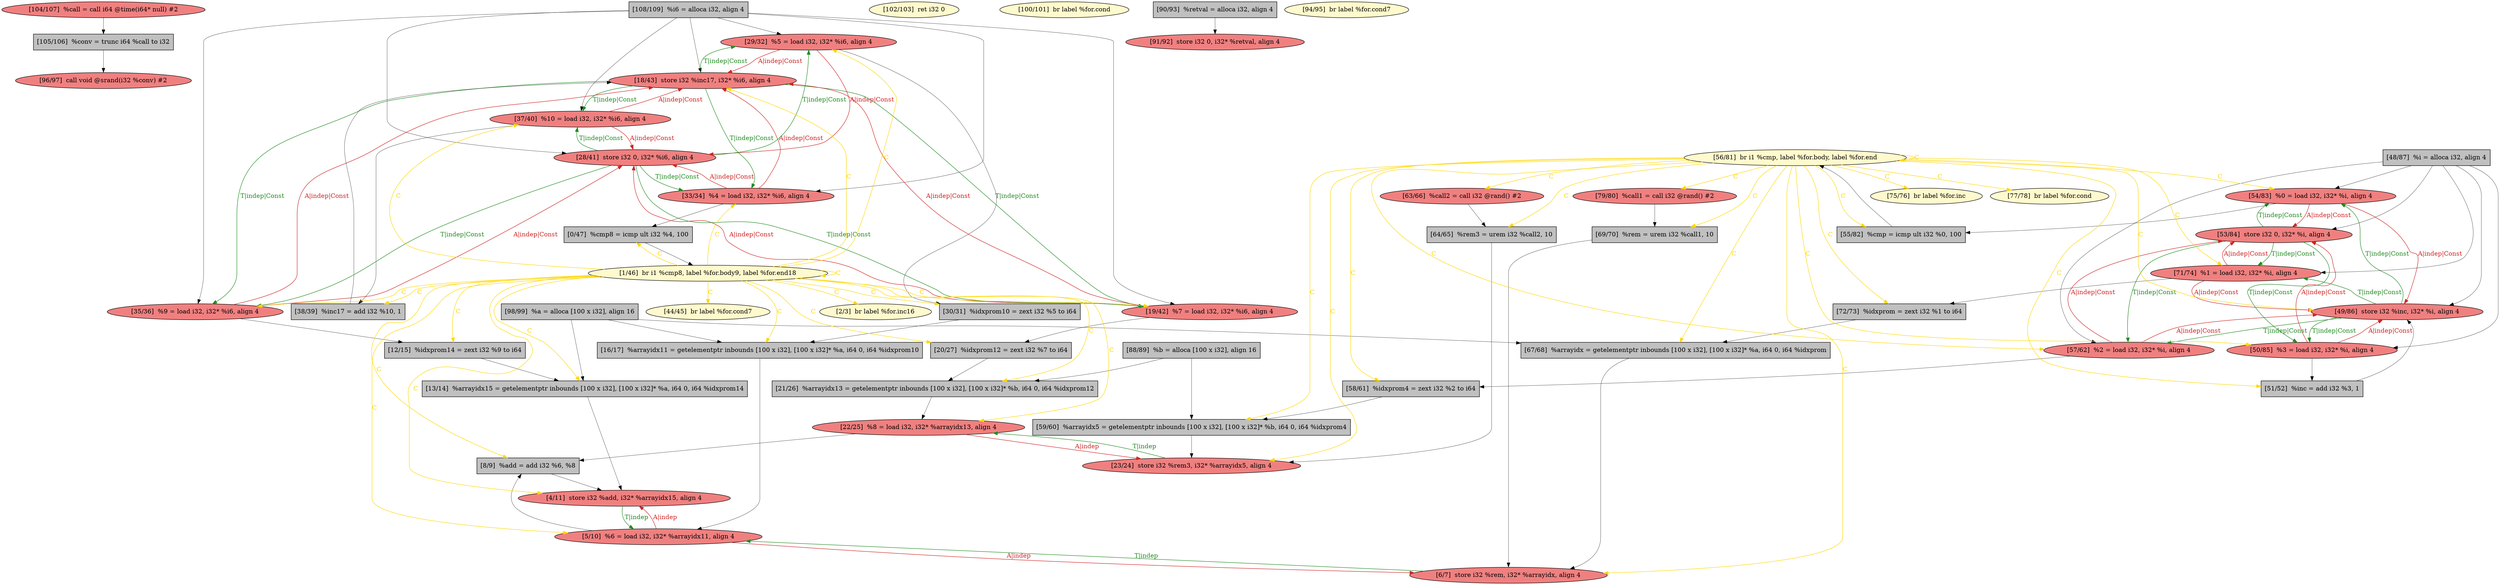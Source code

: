 
digraph G {


node108 [fillcolor=grey,label="[105/106]  %conv = trunc i64 %call to i32",shape=rectangle,style=filled ]
node106 [fillcolor=grey,label="[108/109]  %i6 = alloca i32, align 4",shape=rectangle,style=filled ]
node105 [fillcolor=grey,label="[13/14]  %arrayidx15 = getelementptr inbounds [100 x i32], [100 x i32]* %a, i64 0, i64 %idxprom14",shape=rectangle,style=filled ]
node103 [fillcolor=grey,label="[69/70]  %rem = urem i32 %call1, 10",shape=rectangle,style=filled ]
node101 [fillcolor=lightcoral,label="[53/84]  store i32 0, i32* %i, align 4",shape=ellipse,style=filled ]
node100 [fillcolor=lemonchiffon,label="[102/103]  ret i32 0",shape=ellipse,style=filled ]
node99 [fillcolor=lightcoral,label="[4/11]  store i32 %add, i32* %arrayidx15, align 4",shape=ellipse,style=filled ]
node94 [fillcolor=grey,label="[8/9]  %add = add i32 %6, %8",shape=rectangle,style=filled ]
node92 [fillcolor=grey,label="[98/99]  %a = alloca [100 x i32], align 16",shape=rectangle,style=filled ]
node107 [fillcolor=grey,label="[58/61]  %idxprom4 = zext i32 %2 to i64",shape=rectangle,style=filled ]
node97 [fillcolor=lightcoral,label="[63/66]  %call2 = call i32 @rand() #2",shape=ellipse,style=filled ]
node91 [fillcolor=grey,label="[20/27]  %idxprom12 = zext i32 %7 to i64",shape=rectangle,style=filled ]
node102 [fillcolor=lightcoral,label="[104/107]  %call = call i64 @time(i64* null) #2",shape=ellipse,style=filled ]
node70 [fillcolor=grey,label="[72/73]  %idxprom = zext i32 %1 to i64",shape=rectangle,style=filled ]
node82 [fillcolor=lightcoral,label="[29/32]  %5 = load i32, i32* %i6, align 4",shape=ellipse,style=filled ]
node96 [fillcolor=lemonchiffon,label="[100/101]  br label %for.cond",shape=ellipse,style=filled ]
node67 [fillcolor=grey,label="[64/65]  %rem3 = urem i32 %call2, 10",shape=rectangle,style=filled ]
node66 [fillcolor=grey,label="[16/17]  %arrayidx11 = getelementptr inbounds [100 x i32], [100 x i32]* %a, i64 0, i64 %idxprom10",shape=rectangle,style=filled ]
node55 [fillcolor=grey,label="[0/47]  %cmp8 = icmp ult i32 %4, 100",shape=rectangle,style=filled ]
node95 [fillcolor=lightcoral,label="[54/83]  %0 = load i32, i32* %i, align 4",shape=ellipse,style=filled ]
node65 [fillcolor=lightcoral,label="[49/86]  store i32 %inc, i32* %i, align 4",shape=ellipse,style=filled ]
node62 [fillcolor=lightcoral,label="[50/85]  %3 = load i32, i32* %i, align 4",shape=ellipse,style=filled ]
node68 [fillcolor=lightcoral,label="[6/7]  store i32 %rem, i32* %arrayidx, align 4",shape=ellipse,style=filled ]
node64 [fillcolor=lightcoral,label="[57/62]  %2 = load i32, i32* %i, align 4",shape=ellipse,style=filled ]
node73 [fillcolor=lightcoral,label="[35/36]  %9 = load i32, i32* %i6, align 4",shape=ellipse,style=filled ]
node63 [fillcolor=grey,label="[90/93]  %retval = alloca i32, align 4",shape=rectangle,style=filled ]
node72 [fillcolor=lemonchiffon,label="[94/95]  br label %for.cond7",shape=ellipse,style=filled ]
node61 [fillcolor=lightcoral,label="[71/74]  %1 = load i32, i32* %i, align 4",shape=ellipse,style=filled ]
node79 [fillcolor=lightcoral,label="[18/43]  store i32 %inc17, i32* %i6, align 4",shape=ellipse,style=filled ]
node80 [fillcolor=grey,label="[12/15]  %idxprom14 = zext i32 %9 to i64",shape=rectangle,style=filled ]
node57 [fillcolor=grey,label="[48/87]  %i = alloca i32, align 4",shape=rectangle,style=filled ]
node104 [fillcolor=lemonchiffon,label="[75/76]  br label %for.inc",shape=ellipse,style=filled ]
node58 [fillcolor=lemonchiffon,label="[77/78]  br label %for.cond",shape=ellipse,style=filled ]
node87 [fillcolor=lemonchiffon,label="[56/81]  br i1 %cmp, label %for.body, label %for.end",shape=ellipse,style=filled ]
node59 [fillcolor=grey,label="[51/52]  %inc = add i32 %3, 1",shape=rectangle,style=filled ]
node98 [fillcolor=lightcoral,label="[23/24]  store i32 %rem3, i32* %arrayidx5, align 4",shape=ellipse,style=filled ]
node77 [fillcolor=grey,label="[30/31]  %idxprom10 = zext i32 %5 to i64",shape=rectangle,style=filled ]
node60 [fillcolor=grey,label="[88/89]  %b = alloca [100 x i32], align 16",shape=rectangle,style=filled ]
node71 [fillcolor=lightcoral,label="[91/92]  store i32 0, i32* %retval, align 4",shape=ellipse,style=filled ]
node109 [fillcolor=grey,label="[59/60]  %arrayidx5 = getelementptr inbounds [100 x i32], [100 x i32]* %b, i64 0, i64 %idxprom4",shape=rectangle,style=filled ]
node74 [fillcolor=lightcoral,label="[79/80]  %call1 = call i32 @rand() #2",shape=ellipse,style=filled ]
node90 [fillcolor=grey,label="[38/39]  %inc17 = add i32 %10, 1",shape=rectangle,style=filled ]
node86 [fillcolor=lemonchiffon,label="[44/45]  br label %for.cond7",shape=ellipse,style=filled ]
node75 [fillcolor=grey,label="[55/82]  %cmp = icmp ult i32 %0, 100",shape=rectangle,style=filled ]
node56 [fillcolor=lightcoral,label="[33/34]  %4 = load i32, i32* %i6, align 4",shape=ellipse,style=filled ]
node76 [fillcolor=lightcoral,label="[5/10]  %6 = load i32, i32* %arrayidx11, align 4",shape=ellipse,style=filled ]
node78 [fillcolor=lightcoral,label="[19/42]  %7 = load i32, i32* %i6, align 4",shape=ellipse,style=filled ]
node69 [fillcolor=grey,label="[67/68]  %arrayidx = getelementptr inbounds [100 x i32], [100 x i32]* %a, i64 0, i64 %idxprom",shape=rectangle,style=filled ]
node81 [fillcolor=lightcoral,label="[22/25]  %8 = load i32, i32* %arrayidx13, align 4",shape=ellipse,style=filled ]
node84 [fillcolor=grey,label="[21/26]  %arrayidx13 = getelementptr inbounds [100 x i32], [100 x i32]* %b, i64 0, i64 %idxprom12",shape=rectangle,style=filled ]
node83 [fillcolor=lemonchiffon,label="[2/3]  br label %for.inc16",shape=ellipse,style=filled ]
node85 [fillcolor=lightcoral,label="[96/97]  call void @srand(i32 %conv) #2",shape=ellipse,style=filled ]
node93 [fillcolor=lightcoral,label="[37/40]  %10 = load i32, i32* %i6, align 4",shape=ellipse,style=filled ]
node88 [fillcolor=lightcoral,label="[28/41]  store i32 0, i32* %i6, align 4",shape=ellipse,style=filled ]
node89 [fillcolor=lemonchiffon,label="[1/46]  br i1 %cmp8, label %for.body9, label %for.end18",shape=ellipse,style=filled ]

node88->node82 [style=solid,color=forestgreen,label="T|indep|Const",penwidth=1.0,fontcolor=forestgreen ]
node82->node88 [style=solid,color=firebrick3,label="A|indep|Const",penwidth=1.0,fontcolor=firebrick3 ]
node87->node70 [style=solid,color=gold,label="C",penwidth=1.0,fontcolor=gold ]
node65->node95 [style=solid,color=forestgreen,label="T|indep|Const",penwidth=1.0,fontcolor=forestgreen ]
node73->node80 [style=solid,color=black,label="",penwidth=0.5,fontcolor=black ]
node99->node76 [style=solid,color=forestgreen,label="T|indep",penwidth=1.0,fontcolor=forestgreen ]
node101->node95 [style=solid,color=forestgreen,label="T|indep|Const",penwidth=1.0,fontcolor=forestgreen ]
node93->node79 [style=solid,color=firebrick3,label="A|indep|Const",penwidth=1.0,fontcolor=firebrick3 ]
node93->node90 [style=solid,color=black,label="",penwidth=0.5,fontcolor=black ]
node64->node107 [style=solid,color=black,label="",penwidth=0.5,fontcolor=black ]
node64->node101 [style=solid,color=firebrick3,label="A|indep|Const",penwidth=1.0,fontcolor=firebrick3 ]
node87->node74 [style=solid,color=gold,label="C",penwidth=1.0,fontcolor=gold ]
node103->node68 [style=solid,color=black,label="",penwidth=0.5,fontcolor=black ]
node65->node64 [style=solid,color=forestgreen,label="T|indep|Const",penwidth=1.0,fontcolor=forestgreen ]
node74->node103 [style=solid,color=black,label="",penwidth=0.5,fontcolor=black ]
node68->node76 [style=solid,color=forestgreen,label="T|indep",penwidth=1.0,fontcolor=forestgreen ]
node87->node75 [style=solid,color=gold,label="C",penwidth=1.0,fontcolor=gold ]
node79->node82 [style=solid,color=forestgreen,label="T|indep|Const",penwidth=1.0,fontcolor=forestgreen ]
node82->node79 [style=solid,color=firebrick3,label="A|indep|Const",penwidth=1.0,fontcolor=firebrick3 ]
node81->node94 [style=solid,color=black,label="",penwidth=0.5,fontcolor=black ]
node102->node108 [style=solid,color=black,label="",penwidth=0.5,fontcolor=black ]
node89->node77 [style=solid,color=gold,label="C",penwidth=1.0,fontcolor=gold ]
node106->node56 [style=solid,color=black,label="",penwidth=0.5,fontcolor=black ]
node81->node98 [style=solid,color=firebrick3,label="A|indep",penwidth=1.0,fontcolor=firebrick3 ]
node98->node81 [style=solid,color=forestgreen,label="T|indep",penwidth=1.0,fontcolor=forestgreen ]
node101->node64 [style=solid,color=forestgreen,label="T|indep|Const",penwidth=1.0,fontcolor=forestgreen ]
node75->node87 [style=solid,color=black,label="",penwidth=0.5,fontcolor=black ]
node106->node73 [style=solid,color=black,label="",penwidth=0.5,fontcolor=black ]
node87->node95 [style=solid,color=gold,label="C",penwidth=1.0,fontcolor=gold ]
node61->node65 [style=solid,color=firebrick3,label="A|indep|Const",penwidth=1.0,fontcolor=firebrick3 ]
node59->node65 [style=solid,color=black,label="",penwidth=0.5,fontcolor=black ]
node65->node61 [style=solid,color=forestgreen,label="T|indep|Const",penwidth=1.0,fontcolor=forestgreen ]
node57->node101 [style=solid,color=black,label="",penwidth=0.5,fontcolor=black ]
node89->node78 [style=solid,color=gold,label="C",penwidth=1.0,fontcolor=gold ]
node89->node55 [style=solid,color=gold,label="C",penwidth=1.0,fontcolor=gold ]
node89->node89 [style=solid,color=gold,label="C",penwidth=1.0,fontcolor=gold ]
node87->node97 [style=solid,color=gold,label="C",penwidth=1.0,fontcolor=gold ]
node79->node73 [style=solid,color=forestgreen,label="T|indep|Const",penwidth=1.0,fontcolor=forestgreen ]
node73->node88 [style=solid,color=firebrick3,label="A|indep|Const",penwidth=1.0,fontcolor=firebrick3 ]
node92->node105 [style=solid,color=black,label="",penwidth=0.5,fontcolor=black ]
node89->node76 [style=solid,color=gold,label="C",penwidth=1.0,fontcolor=gold ]
node76->node99 [style=solid,color=firebrick3,label="A|indep",penwidth=1.0,fontcolor=firebrick3 ]
node95->node101 [style=solid,color=firebrick3,label="A|indep|Const",penwidth=1.0,fontcolor=firebrick3 ]
node77->node66 [style=solid,color=black,label="",penwidth=0.5,fontcolor=black ]
node89->node91 [style=solid,color=gold,label="C",penwidth=1.0,fontcolor=gold ]
node56->node79 [style=solid,color=firebrick3,label="A|indep|Const",penwidth=1.0,fontcolor=firebrick3 ]
node89->node81 [style=solid,color=gold,label="C",penwidth=1.0,fontcolor=gold ]
node95->node65 [style=solid,color=firebrick3,label="A|indep|Const",penwidth=1.0,fontcolor=firebrick3 ]
node87->node68 [style=solid,color=gold,label="C",penwidth=1.0,fontcolor=gold ]
node61->node70 [style=solid,color=black,label="",penwidth=0.5,fontcolor=black ]
node55->node89 [style=solid,color=black,label="",penwidth=0.5,fontcolor=black ]
node89->node80 [style=solid,color=gold,label="C",penwidth=1.0,fontcolor=gold ]
node89->node105 [style=solid,color=gold,label="C",penwidth=1.0,fontcolor=gold ]
node67->node98 [style=solid,color=black,label="",penwidth=0.5,fontcolor=black ]
node89->node83 [style=solid,color=gold,label="C",penwidth=1.0,fontcolor=gold ]
node79->node78 [style=solid,color=forestgreen,label="T|indep|Const",penwidth=1.0,fontcolor=forestgreen ]
node89->node84 [style=solid,color=gold,label="C",penwidth=1.0,fontcolor=gold ]
node89->node73 [style=solid,color=gold,label="C",penwidth=1.0,fontcolor=gold ]
node87->node98 [style=solid,color=gold,label="C",penwidth=1.0,fontcolor=gold ]
node87->node61 [style=solid,color=gold,label="C",penwidth=1.0,fontcolor=gold ]
node87->node104 [style=solid,color=gold,label="C",penwidth=1.0,fontcolor=gold ]
node79->node56 [style=solid,color=forestgreen,label="T|indep|Const",penwidth=1.0,fontcolor=forestgreen ]
node87->node69 [style=solid,color=gold,label="C",penwidth=1.0,fontcolor=gold ]
node87->node65 [style=solid,color=gold,label="C",penwidth=1.0,fontcolor=gold ]
node87->node67 [style=solid,color=gold,label="C",penwidth=1.0,fontcolor=gold ]
node60->node109 [style=solid,color=black,label="",penwidth=0.5,fontcolor=black ]
node70->node69 [style=solid,color=black,label="",penwidth=0.5,fontcolor=black ]
node101->node62 [style=solid,color=forestgreen,label="T|indep|Const",penwidth=1.0,fontcolor=forestgreen ]
node73->node79 [style=solid,color=firebrick3,label="A|indep|Const",penwidth=1.0,fontcolor=firebrick3 ]
node62->node65 [style=solid,color=firebrick3,label="A|indep|Const",penwidth=1.0,fontcolor=firebrick3 ]
node87->node58 [style=solid,color=gold,label="C",penwidth=1.0,fontcolor=gold ]
node87->node62 [style=solid,color=gold,label="C",penwidth=1.0,fontcolor=gold ]
node106->node79 [style=solid,color=black,label="",penwidth=0.5,fontcolor=black ]
node88->node78 [style=solid,color=forestgreen,label="T|indep|Const",penwidth=1.0,fontcolor=forestgreen ]
node61->node101 [style=solid,color=firebrick3,label="A|indep|Const",penwidth=1.0,fontcolor=firebrick3 ]
node88->node73 [style=solid,color=forestgreen,label="T|indep|Const",penwidth=1.0,fontcolor=forestgreen ]
node93->node88 [style=solid,color=firebrick3,label="A|indep|Const",penwidth=1.0,fontcolor=firebrick3 ]
node89->node56 [style=solid,color=gold,label="C",penwidth=1.0,fontcolor=gold ]
node89->node79 [style=solid,color=gold,label="C",penwidth=1.0,fontcolor=gold ]
node106->node93 [style=solid,color=black,label="",penwidth=0.5,fontcolor=black ]
node89->node99 [style=solid,color=gold,label="C",penwidth=1.0,fontcolor=gold ]
node57->node64 [style=solid,color=black,label="",penwidth=0.5,fontcolor=black ]
node65->node62 [style=solid,color=forestgreen,label="T|indep|Const",penwidth=1.0,fontcolor=forestgreen ]
node69->node68 [style=solid,color=black,label="",penwidth=0.5,fontcolor=black ]
node95->node75 [style=solid,color=black,label="",penwidth=0.5,fontcolor=black ]
node106->node88 [style=solid,color=black,label="",penwidth=0.5,fontcolor=black ]
node88->node56 [style=solid,color=forestgreen,label="T|indep|Const",penwidth=1.0,fontcolor=forestgreen ]
node60->node84 [style=solid,color=black,label="",penwidth=0.5,fontcolor=black ]
node108->node85 [style=solid,color=black,label="",penwidth=0.5,fontcolor=black ]
node92->node69 [style=solid,color=black,label="",penwidth=0.5,fontcolor=black ]
node62->node59 [style=solid,color=black,label="",penwidth=0.5,fontcolor=black ]
node87->node109 [style=solid,color=gold,label="C",penwidth=1.0,fontcolor=gold ]
node97->node67 [style=solid,color=black,label="",penwidth=0.5,fontcolor=black ]
node106->node78 [style=solid,color=black,label="",penwidth=0.5,fontcolor=black ]
node89->node93 [style=solid,color=gold,label="C",penwidth=1.0,fontcolor=gold ]
node84->node81 [style=solid,color=black,label="",penwidth=0.5,fontcolor=black ]
node79->node93 [style=solid,color=forestgreen,label="T|indep|Const",penwidth=1.0,fontcolor=forestgreen ]
node89->node94 [style=solid,color=gold,label="C",penwidth=1.0,fontcolor=gold ]
node56->node88 [style=solid,color=firebrick3,label="A|indep|Const",penwidth=1.0,fontcolor=firebrick3 ]
node62->node101 [style=solid,color=firebrick3,label="A|indep|Const",penwidth=1.0,fontcolor=firebrick3 ]
node107->node109 [style=solid,color=black,label="",penwidth=0.5,fontcolor=black ]
node87->node87 [style=solid,color=gold,label="C",penwidth=1.0,fontcolor=gold ]
node92->node66 [style=solid,color=black,label="",penwidth=0.5,fontcolor=black ]
node78->node91 [style=solid,color=black,label="",penwidth=0.5,fontcolor=black ]
node87->node64 [style=solid,color=gold,label="C",penwidth=1.0,fontcolor=gold ]
node57->node95 [style=solid,color=black,label="",penwidth=0.5,fontcolor=black ]
node89->node66 [style=solid,color=gold,label="C",penwidth=1.0,fontcolor=gold ]
node91->node84 [style=solid,color=black,label="",penwidth=0.5,fontcolor=black ]
node82->node77 [style=solid,color=black,label="",penwidth=0.5,fontcolor=black ]
node56->node55 [style=solid,color=black,label="",penwidth=0.5,fontcolor=black ]
node76->node68 [style=solid,color=firebrick3,label="A|indep",penwidth=1.0,fontcolor=firebrick3 ]
node63->node71 [style=solid,color=black,label="",penwidth=0.5,fontcolor=black ]
node64->node65 [style=solid,color=firebrick3,label="A|indep|Const",penwidth=1.0,fontcolor=firebrick3 ]
node106->node82 [style=solid,color=black,label="",penwidth=0.5,fontcolor=black ]
node57->node61 [style=solid,color=black,label="",penwidth=0.5,fontcolor=black ]
node57->node65 [style=solid,color=black,label="",penwidth=0.5,fontcolor=black ]
node105->node99 [style=solid,color=black,label="",penwidth=0.5,fontcolor=black ]
node101->node61 [style=solid,color=forestgreen,label="T|indep|Const",penwidth=1.0,fontcolor=forestgreen ]
node87->node107 [style=solid,color=gold,label="C",penwidth=1.0,fontcolor=gold ]
node109->node98 [style=solid,color=black,label="",penwidth=0.5,fontcolor=black ]
node87->node59 [style=solid,color=gold,label="C",penwidth=1.0,fontcolor=gold ]
node90->node79 [style=solid,color=black,label="",penwidth=0.5,fontcolor=black ]
node57->node62 [style=solid,color=black,label="",penwidth=0.5,fontcolor=black ]
node80->node105 [style=solid,color=black,label="",penwidth=0.5,fontcolor=black ]
node66->node76 [style=solid,color=black,label="",penwidth=0.5,fontcolor=black ]
node89->node82 [style=solid,color=gold,label="C",penwidth=1.0,fontcolor=gold ]
node78->node88 [style=solid,color=firebrick3,label="A|indep|Const",penwidth=1.0,fontcolor=firebrick3 ]
node87->node103 [style=solid,color=gold,label="C",penwidth=1.0,fontcolor=gold ]
node89->node90 [style=solid,color=gold,label="C",penwidth=1.0,fontcolor=gold ]
node88->node93 [style=solid,color=forestgreen,label="T|indep|Const",penwidth=1.0,fontcolor=forestgreen ]
node89->node86 [style=solid,color=gold,label="C",penwidth=1.0,fontcolor=gold ]
node76->node94 [style=solid,color=black,label="",penwidth=0.5,fontcolor=black ]
node78->node79 [style=solid,color=firebrick3,label="A|indep|Const",penwidth=1.0,fontcolor=firebrick3 ]
node94->node99 [style=solid,color=black,label="",penwidth=0.5,fontcolor=black ]


}
